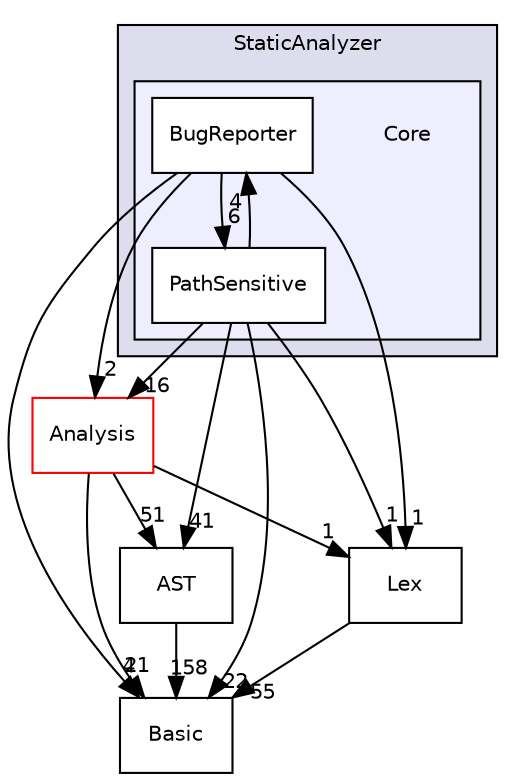 digraph "include/clang/StaticAnalyzer/Core" {
  bgcolor=transparent;
  compound=true
  node [ fontsize="10", fontname="Helvetica"];
  edge [ labelfontsize="10", labelfontname="Helvetica"];
  subgraph clusterdir_e5ceb20f2d002bb0a19d19a00a4f0171 {
    graph [ bgcolor="#ddddee", pencolor="black", label="StaticAnalyzer" fontname="Helvetica", fontsize="10", URL="dir_e5ceb20f2d002bb0a19d19a00a4f0171.html"]
  subgraph clusterdir_adae70df7cbf294349926297fc786666 {
    graph [ bgcolor="#eeeeff", pencolor="black", label="" URL="dir_adae70df7cbf294349926297fc786666.html"];
    dir_adae70df7cbf294349926297fc786666 [shape=plaintext label="Core"];
    dir_c6b4829c54f628c258adbc23c2e0155b [shape=box label="BugReporter" color="black" fillcolor="white" style="filled" URL="dir_c6b4829c54f628c258adbc23c2e0155b.html"];
    dir_4d19a92590bf79e3c34beb4ea40f8db7 [shape=box label="PathSensitive" color="black" fillcolor="white" style="filled" URL="dir_4d19a92590bf79e3c34beb4ea40f8db7.html"];
  }
  }
  dir_6024dad6eb738b6c5ec170cdb0ebf79d [shape=box label="Analysis" color="red" URL="dir_6024dad6eb738b6c5ec170cdb0ebf79d.html"];
  dir_b7f1fb8e22c16abc1bb9b644ee717a58 [shape=box label="AST" URL="dir_b7f1fb8e22c16abc1bb9b644ee717a58.html"];
  dir_a004adf44f176e430fc6c2b869b0fb57 [shape=box label="Basic" URL="dir_a004adf44f176e430fc6c2b869b0fb57.html"];
  dir_75e2a3c204180452df3eef4502f5497d [shape=box label="Lex" URL="dir_75e2a3c204180452df3eef4502f5497d.html"];
  dir_6024dad6eb738b6c5ec170cdb0ebf79d->dir_b7f1fb8e22c16abc1bb9b644ee717a58 [headlabel="51", labeldistance=1.5 headhref="dir_000004_000013.html"];
  dir_6024dad6eb738b6c5ec170cdb0ebf79d->dir_a004adf44f176e430fc6c2b869b0fb57 [headlabel="21", labeldistance=1.5 headhref="dir_000004_000014.html"];
  dir_6024dad6eb738b6c5ec170cdb0ebf79d->dir_75e2a3c204180452df3eef4502f5497d [headlabel="1", labeldistance=1.5 headhref="dir_000004_000090.html"];
  dir_b7f1fb8e22c16abc1bb9b644ee717a58->dir_a004adf44f176e430fc6c2b869b0fb57 [headlabel="158", labeldistance=1.5 headhref="dir_000013_000014.html"];
  dir_c6b4829c54f628c258adbc23c2e0155b->dir_6024dad6eb738b6c5ec170cdb0ebf79d [headlabel="2", labeldistance=1.5 headhref="dir_000094_000004.html"];
  dir_c6b4829c54f628c258adbc23c2e0155b->dir_a004adf44f176e430fc6c2b869b0fb57 [headlabel="4", labeldistance=1.5 headhref="dir_000094_000014.html"];
  dir_c6b4829c54f628c258adbc23c2e0155b->dir_4d19a92590bf79e3c34beb4ea40f8db7 [headlabel="6", labeldistance=1.5 headhref="dir_000094_000095.html"];
  dir_c6b4829c54f628c258adbc23c2e0155b->dir_75e2a3c204180452df3eef4502f5497d [headlabel="1", labeldistance=1.5 headhref="dir_000094_000090.html"];
  dir_4d19a92590bf79e3c34beb4ea40f8db7->dir_6024dad6eb738b6c5ec170cdb0ebf79d [headlabel="16", labeldistance=1.5 headhref="dir_000095_000004.html"];
  dir_4d19a92590bf79e3c34beb4ea40f8db7->dir_b7f1fb8e22c16abc1bb9b644ee717a58 [headlabel="41", labeldistance=1.5 headhref="dir_000095_000013.html"];
  dir_4d19a92590bf79e3c34beb4ea40f8db7->dir_c6b4829c54f628c258adbc23c2e0155b [headlabel="4", labeldistance=1.5 headhref="dir_000095_000094.html"];
  dir_4d19a92590bf79e3c34beb4ea40f8db7->dir_a004adf44f176e430fc6c2b869b0fb57 [headlabel="22", labeldistance=1.5 headhref="dir_000095_000014.html"];
  dir_4d19a92590bf79e3c34beb4ea40f8db7->dir_75e2a3c204180452df3eef4502f5497d [headlabel="1", labeldistance=1.5 headhref="dir_000095_000090.html"];
  dir_75e2a3c204180452df3eef4502f5497d->dir_a004adf44f176e430fc6c2b869b0fb57 [headlabel="55", labeldistance=1.5 headhref="dir_000090_000014.html"];
}
